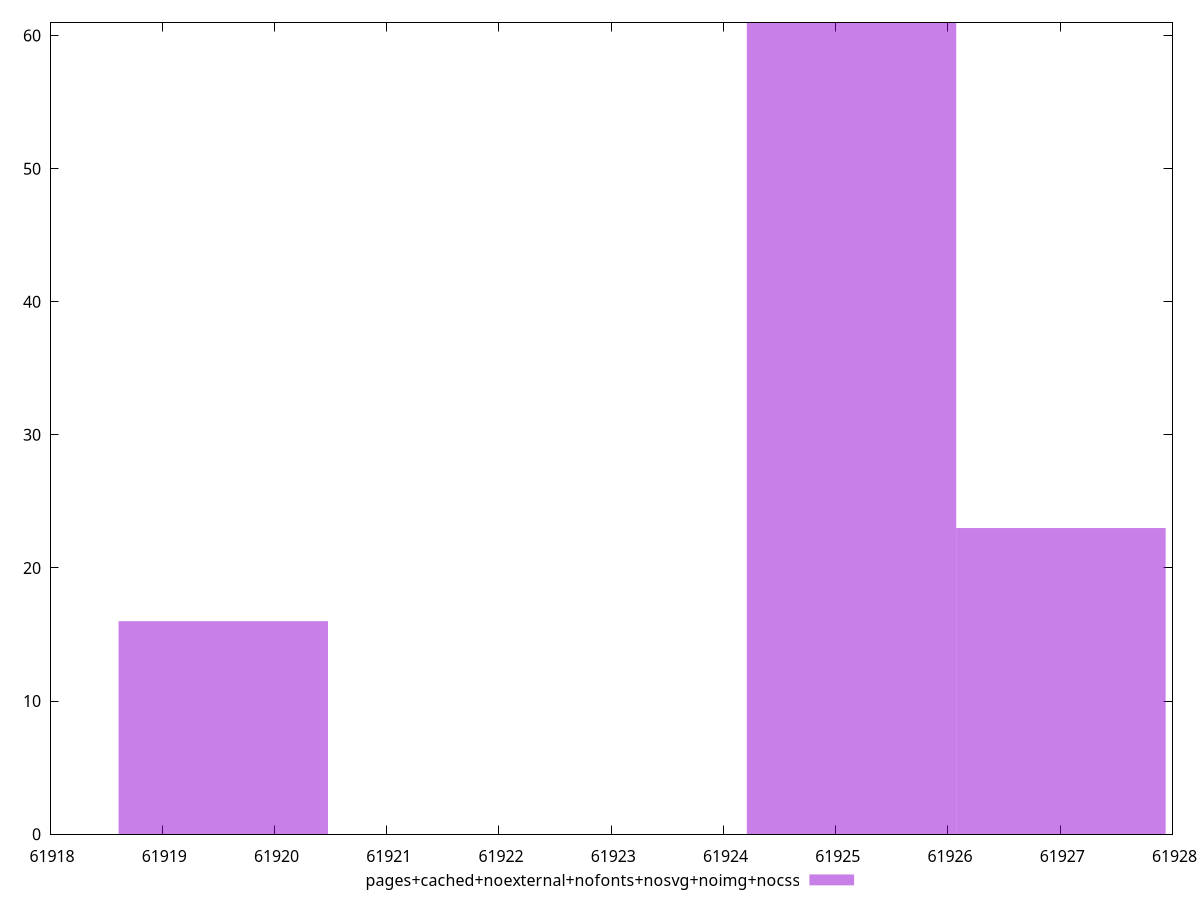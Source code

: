 $_pagesCachedNoexternalNofontsNosvgNoimgNocss <<EOF
61925.14039785887 61
61927.00600628227 23
61919.54357258868 16
EOF
set key outside below
set terminal pngcairo
set output "report_00004_2020-11-02T20-21-41.718Z/total-byte-weight/pages+cached+noexternal+nofonts+nosvg+noimg+nocss//raw_hist.png"
set yrange [0:61]
set boxwidth 1.8656084233982728
set style fill transparent solid 0.5 noborder
plot $_pagesCachedNoexternalNofontsNosvgNoimgNocss title "pages+cached+noexternal+nofonts+nosvg+noimg+nocss" with boxes ,